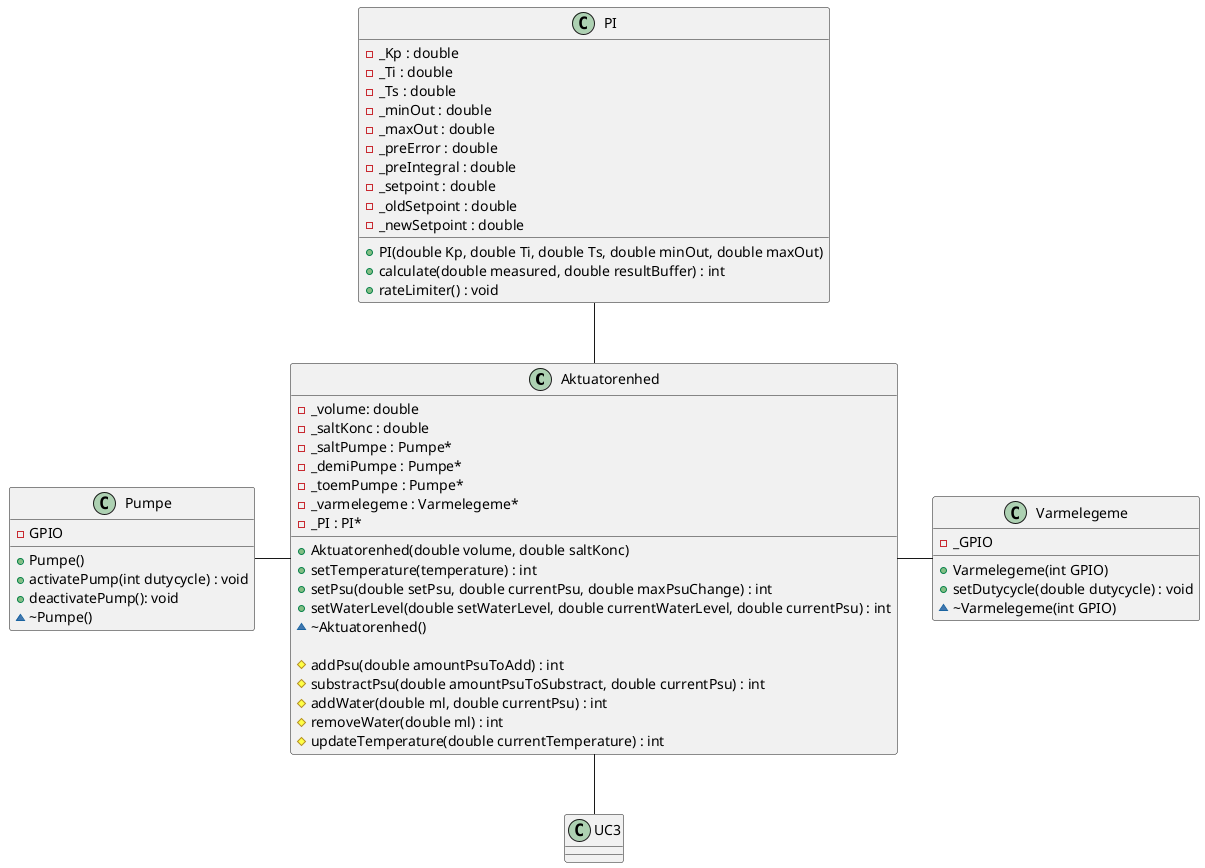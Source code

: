 @startuml AE_Klaseediagram
class "Aktuatorenhed" as a
{
    - _volume: double
    - _saltKonc : double
    - _saltPumpe : Pumpe*
    - _demiPumpe : Pumpe*
    - _toemPumpe : Pumpe*
    - _varmelegeme : Varmelegeme*
    - _PI : PI*

    + Aktuatorenhed(double volume, double saltKonc)
    + setTemperature(temperature) : int 
    + setPsu(double setPsu, double currentPsu, double maxPsuChange) : int 
    + setWaterLevel(double setWaterLevel, double currentWaterLevel, double currentPsu) : int   
    ~ ~Aktuatorenhed()

    # addPsu(double amountPsuToAdd) : int 
    # substractPsu(double amountPsuToSubstract, double currentPsu) : int
    # addWater(double ml, double currentPsu) : int
    # removeWater(double ml) : int 
    # updateTemperature(double currentTemperature) : int
}
class "Varmelegeme" as v
{
    -_GPIO
    +Varmelegeme(int GPIO)
    +setDutycycle(double dutycycle) : void
    ~ ~Varmelegeme(int GPIO)



}
class "Pumpe" as p
{
    -GPIO

    +Pumpe()
    +activatePump(int dutycycle) : void
    +deactivatePump(): void
     ~ ~Pumpe() 
}

class "PI" as pi
{
    -_Kp : double
    -_Ti : double
    -_Ts : double
    -_minOut : double
    -_maxOut : double
    -_preError : double
    -_preIntegral : double
    -_setpoint : double
    -_oldSetpoint : double
    -_newSetpoint : double

    + PI(double Kp, double Ti, double Ts, double minOut, double maxOut)
    + calculate(double measured, double resultBuffer) : int
    + rateLimiter() : void
}


class "UC3" as u

pi -- a
p - a
a - v
a -- u



@enduml